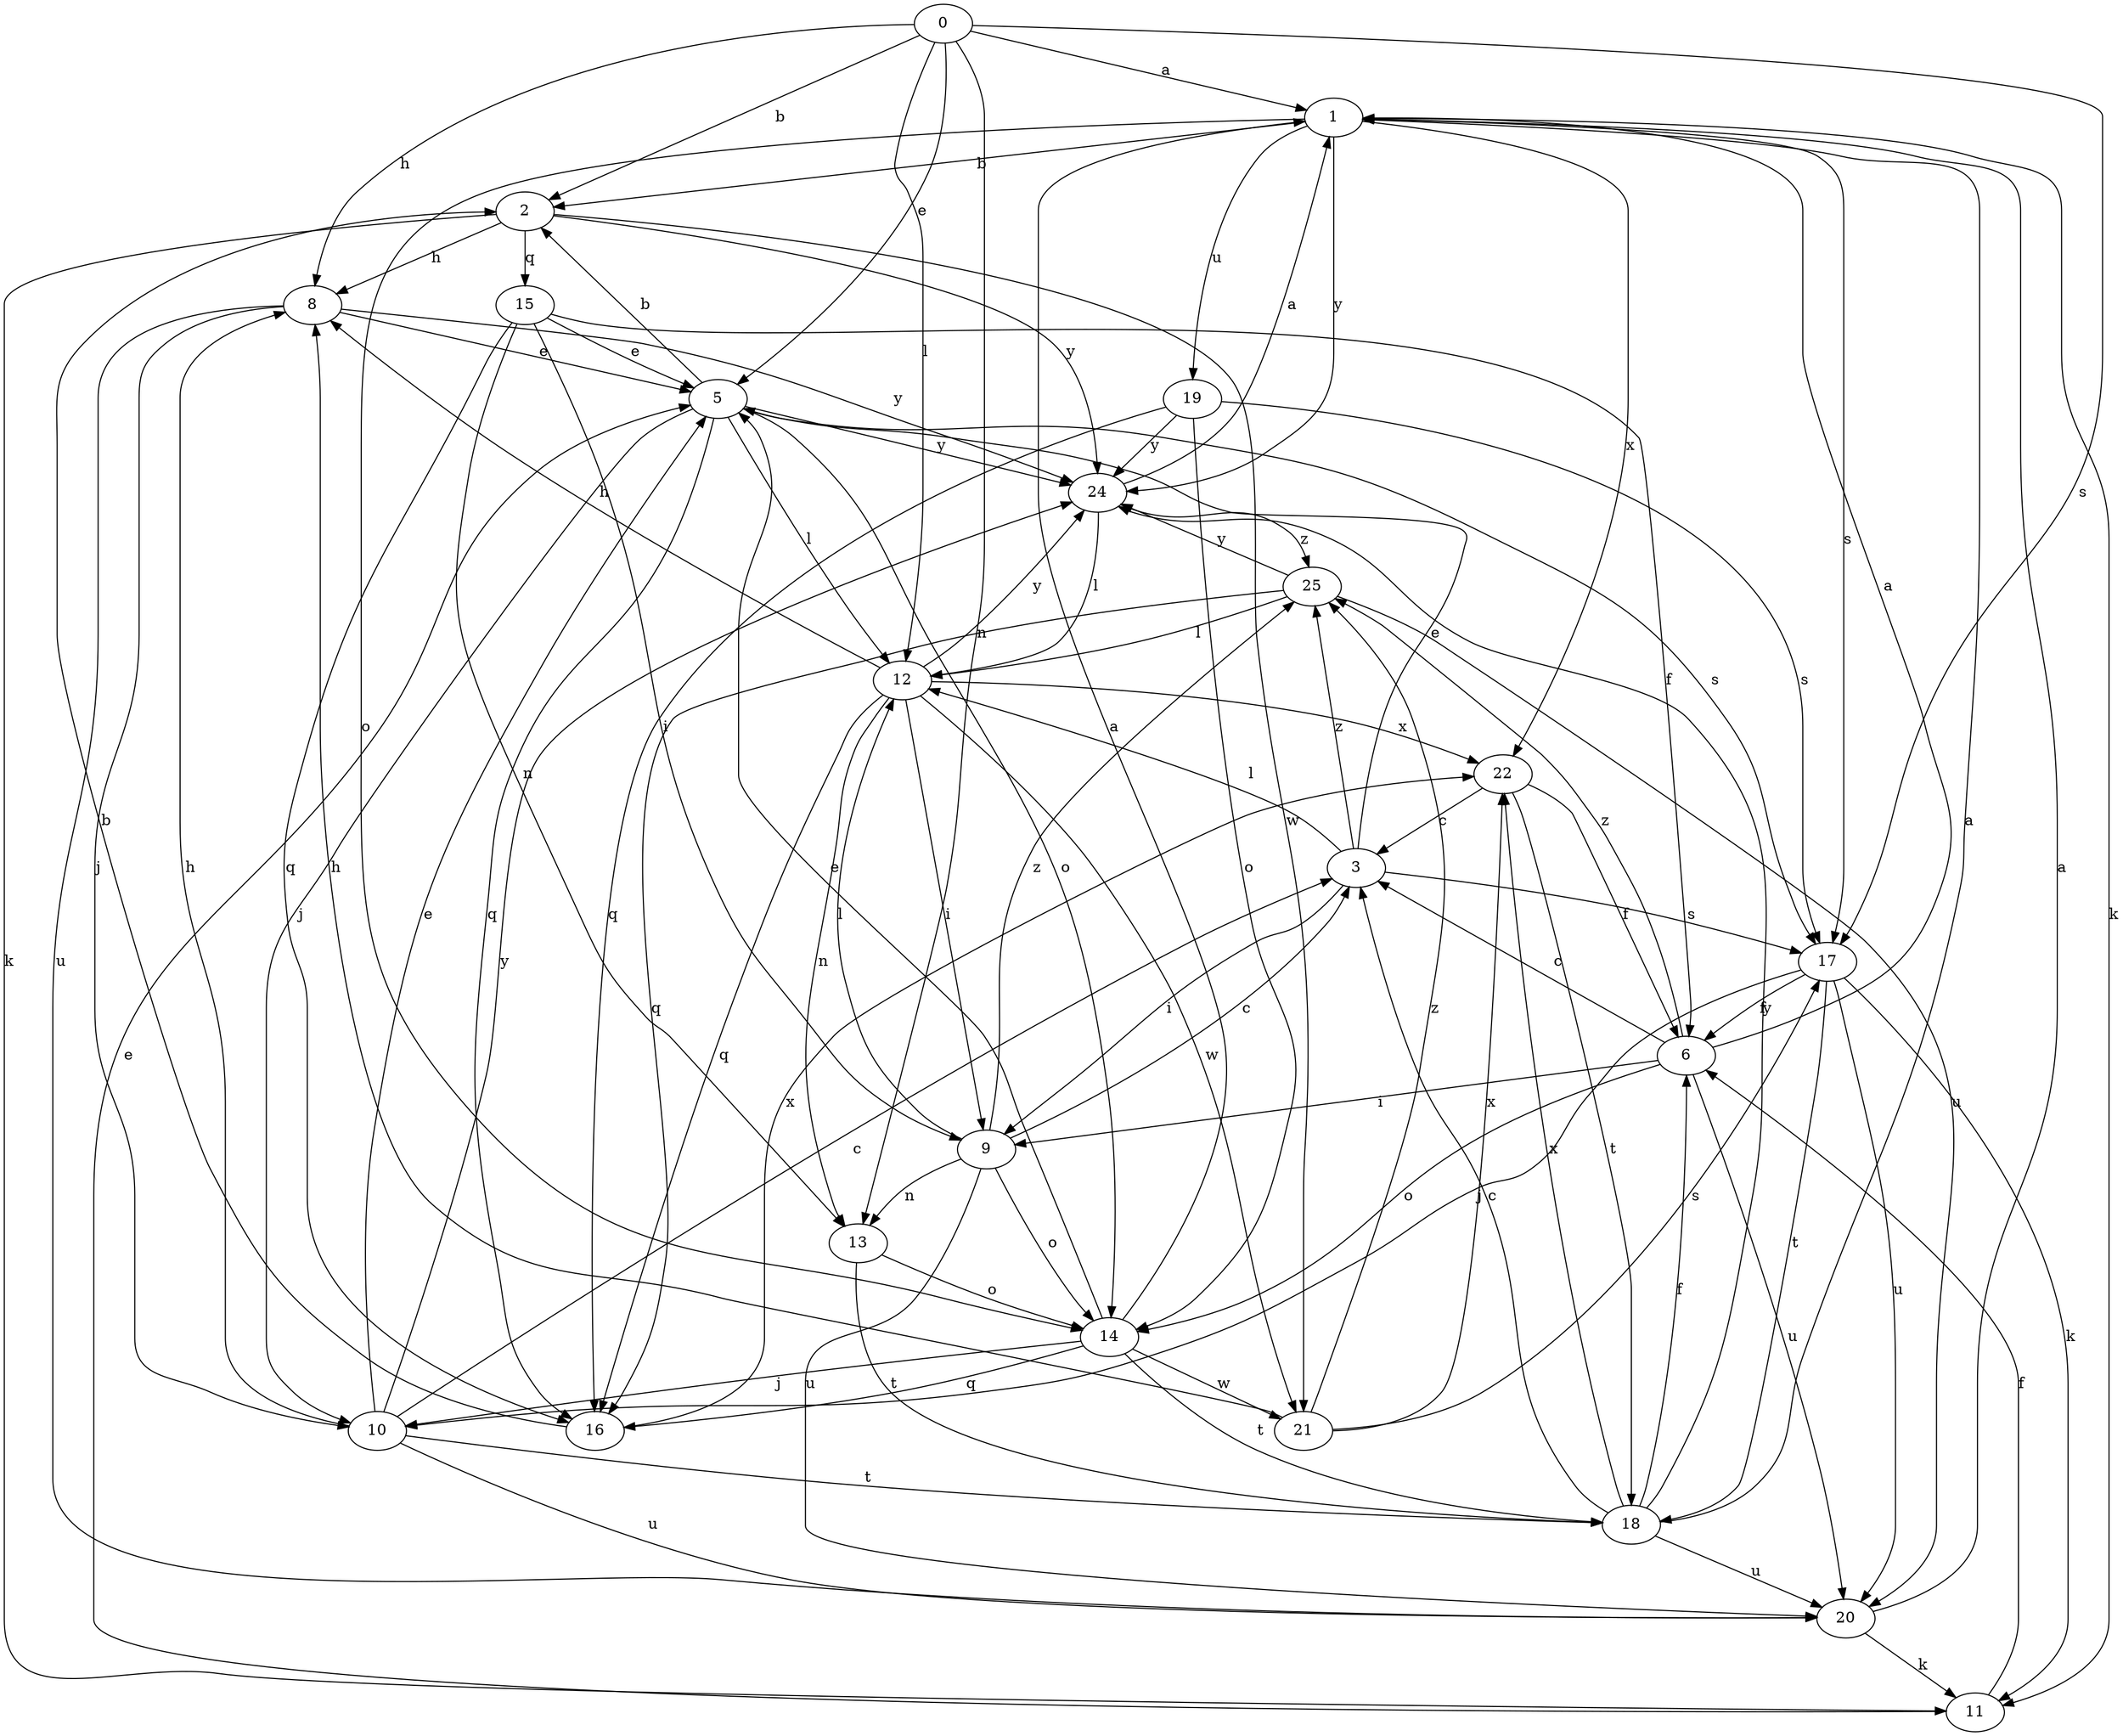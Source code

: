 strict digraph  {
0;
1;
2;
3;
5;
6;
8;
9;
10;
11;
12;
13;
14;
15;
16;
17;
18;
19;
20;
21;
22;
24;
25;
0 -> 1  [label=a];
0 -> 2  [label=b];
0 -> 5  [label=e];
0 -> 8  [label=h];
0 -> 12  [label=l];
0 -> 13  [label=n];
0 -> 17  [label=s];
1 -> 2  [label=b];
1 -> 11  [label=k];
1 -> 14  [label=o];
1 -> 17  [label=s];
1 -> 19  [label=u];
1 -> 22  [label=x];
1 -> 24  [label=y];
2 -> 8  [label=h];
2 -> 11  [label=k];
2 -> 15  [label=q];
2 -> 21  [label=w];
2 -> 24  [label=y];
3 -> 5  [label=e];
3 -> 9  [label=i];
3 -> 12  [label=l];
3 -> 17  [label=s];
3 -> 25  [label=z];
5 -> 2  [label=b];
5 -> 10  [label=j];
5 -> 12  [label=l];
5 -> 14  [label=o];
5 -> 16  [label=q];
5 -> 17  [label=s];
5 -> 24  [label=y];
6 -> 1  [label=a];
6 -> 3  [label=c];
6 -> 9  [label=i];
6 -> 14  [label=o];
6 -> 20  [label=u];
6 -> 25  [label=z];
8 -> 5  [label=e];
8 -> 10  [label=j];
8 -> 20  [label=u];
8 -> 24  [label=y];
9 -> 3  [label=c];
9 -> 12  [label=l];
9 -> 13  [label=n];
9 -> 14  [label=o];
9 -> 20  [label=u];
9 -> 25  [label=z];
10 -> 3  [label=c];
10 -> 5  [label=e];
10 -> 8  [label=h];
10 -> 18  [label=t];
10 -> 20  [label=u];
10 -> 24  [label=y];
11 -> 5  [label=e];
11 -> 6  [label=f];
12 -> 8  [label=h];
12 -> 9  [label=i];
12 -> 13  [label=n];
12 -> 16  [label=q];
12 -> 21  [label=w];
12 -> 22  [label=x];
12 -> 24  [label=y];
13 -> 14  [label=o];
13 -> 18  [label=t];
14 -> 1  [label=a];
14 -> 5  [label=e];
14 -> 10  [label=j];
14 -> 16  [label=q];
14 -> 18  [label=t];
14 -> 21  [label=w];
15 -> 5  [label=e];
15 -> 6  [label=f];
15 -> 9  [label=i];
15 -> 13  [label=n];
15 -> 16  [label=q];
16 -> 2  [label=b];
16 -> 22  [label=x];
17 -> 6  [label=f];
17 -> 10  [label=j];
17 -> 11  [label=k];
17 -> 18  [label=t];
17 -> 20  [label=u];
18 -> 1  [label=a];
18 -> 3  [label=c];
18 -> 6  [label=f];
18 -> 20  [label=u];
18 -> 22  [label=x];
18 -> 24  [label=y];
19 -> 14  [label=o];
19 -> 16  [label=q];
19 -> 17  [label=s];
19 -> 24  [label=y];
20 -> 1  [label=a];
20 -> 11  [label=k];
21 -> 8  [label=h];
21 -> 17  [label=s];
21 -> 22  [label=x];
21 -> 25  [label=z];
22 -> 3  [label=c];
22 -> 6  [label=f];
22 -> 18  [label=t];
24 -> 1  [label=a];
24 -> 12  [label=l];
24 -> 25  [label=z];
25 -> 12  [label=l];
25 -> 16  [label=q];
25 -> 20  [label=u];
25 -> 24  [label=y];
}
